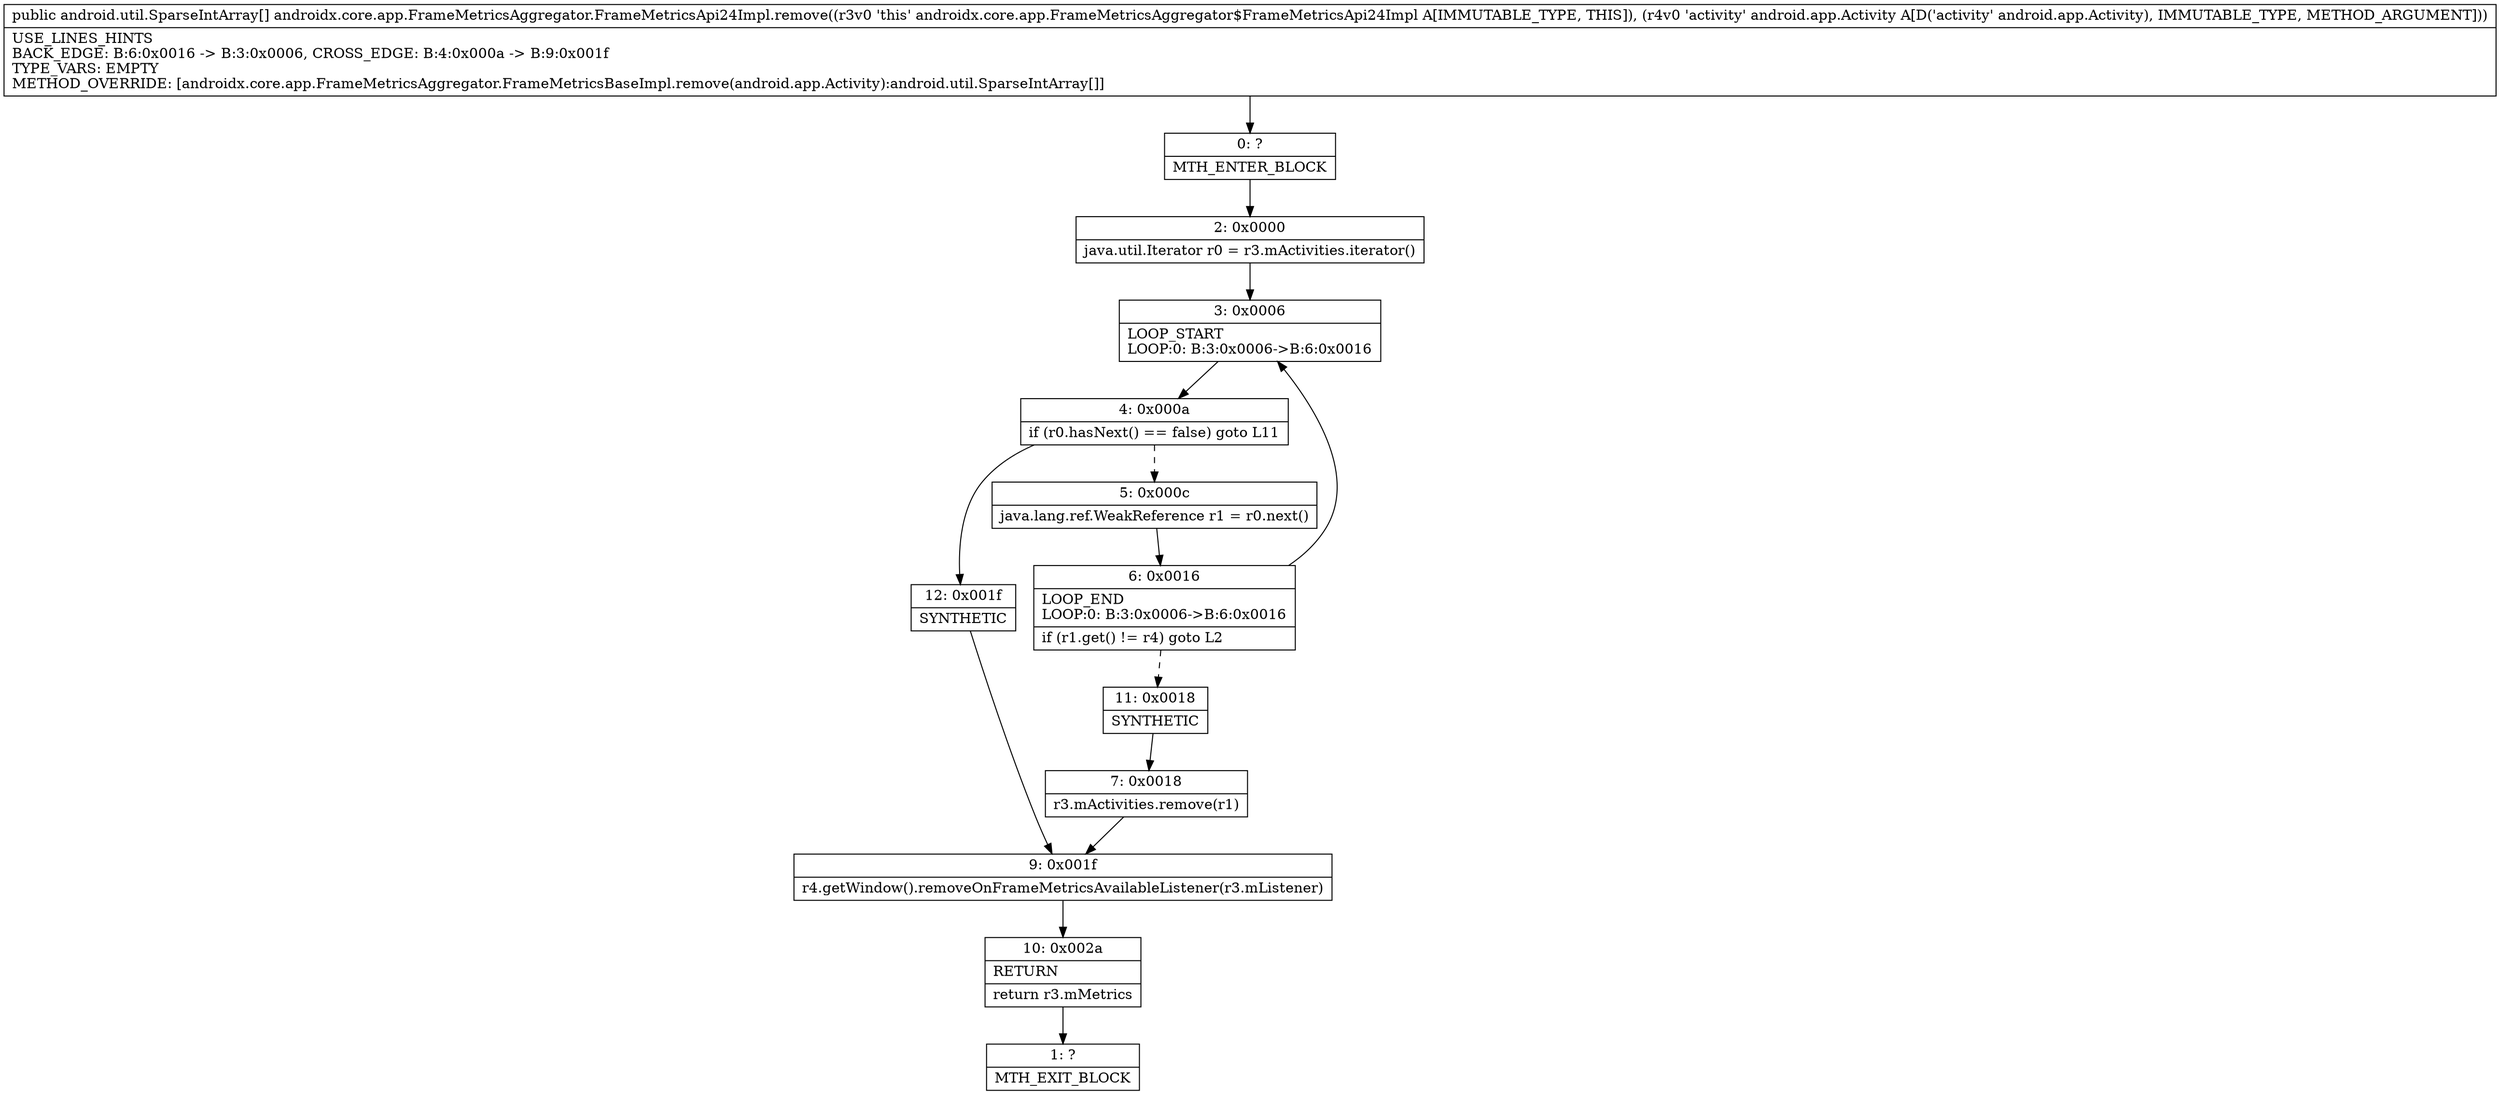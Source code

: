 digraph "CFG forandroidx.core.app.FrameMetricsAggregator.FrameMetricsApi24Impl.remove(Landroid\/app\/Activity;)[Landroid\/util\/SparseIntArray;" {
Node_0 [shape=record,label="{0\:\ ?|MTH_ENTER_BLOCK\l}"];
Node_2 [shape=record,label="{2\:\ 0x0000|java.util.Iterator r0 = r3.mActivities.iterator()\l}"];
Node_3 [shape=record,label="{3\:\ 0x0006|LOOP_START\lLOOP:0: B:3:0x0006\-\>B:6:0x0016\l}"];
Node_4 [shape=record,label="{4\:\ 0x000a|if (r0.hasNext() == false) goto L11\l}"];
Node_5 [shape=record,label="{5\:\ 0x000c|java.lang.ref.WeakReference r1 = r0.next()\l}"];
Node_6 [shape=record,label="{6\:\ 0x0016|LOOP_END\lLOOP:0: B:3:0x0006\-\>B:6:0x0016\l|if (r1.get() != r4) goto L2\l}"];
Node_11 [shape=record,label="{11\:\ 0x0018|SYNTHETIC\l}"];
Node_7 [shape=record,label="{7\:\ 0x0018|r3.mActivities.remove(r1)\l}"];
Node_9 [shape=record,label="{9\:\ 0x001f|r4.getWindow().removeOnFrameMetricsAvailableListener(r3.mListener)\l}"];
Node_10 [shape=record,label="{10\:\ 0x002a|RETURN\l|return r3.mMetrics\l}"];
Node_1 [shape=record,label="{1\:\ ?|MTH_EXIT_BLOCK\l}"];
Node_12 [shape=record,label="{12\:\ 0x001f|SYNTHETIC\l}"];
MethodNode[shape=record,label="{public android.util.SparseIntArray[] androidx.core.app.FrameMetricsAggregator.FrameMetricsApi24Impl.remove((r3v0 'this' androidx.core.app.FrameMetricsAggregator$FrameMetricsApi24Impl A[IMMUTABLE_TYPE, THIS]), (r4v0 'activity' android.app.Activity A[D('activity' android.app.Activity), IMMUTABLE_TYPE, METHOD_ARGUMENT]))  | USE_LINES_HINTS\lBACK_EDGE: B:6:0x0016 \-\> B:3:0x0006, CROSS_EDGE: B:4:0x000a \-\> B:9:0x001f\lTYPE_VARS: EMPTY\lMETHOD_OVERRIDE: [androidx.core.app.FrameMetricsAggregator.FrameMetricsBaseImpl.remove(android.app.Activity):android.util.SparseIntArray[]]\l}"];
MethodNode -> Node_0;Node_0 -> Node_2;
Node_2 -> Node_3;
Node_3 -> Node_4;
Node_4 -> Node_5[style=dashed];
Node_4 -> Node_12;
Node_5 -> Node_6;
Node_6 -> Node_3;
Node_6 -> Node_11[style=dashed];
Node_11 -> Node_7;
Node_7 -> Node_9;
Node_9 -> Node_10;
Node_10 -> Node_1;
Node_12 -> Node_9;
}

